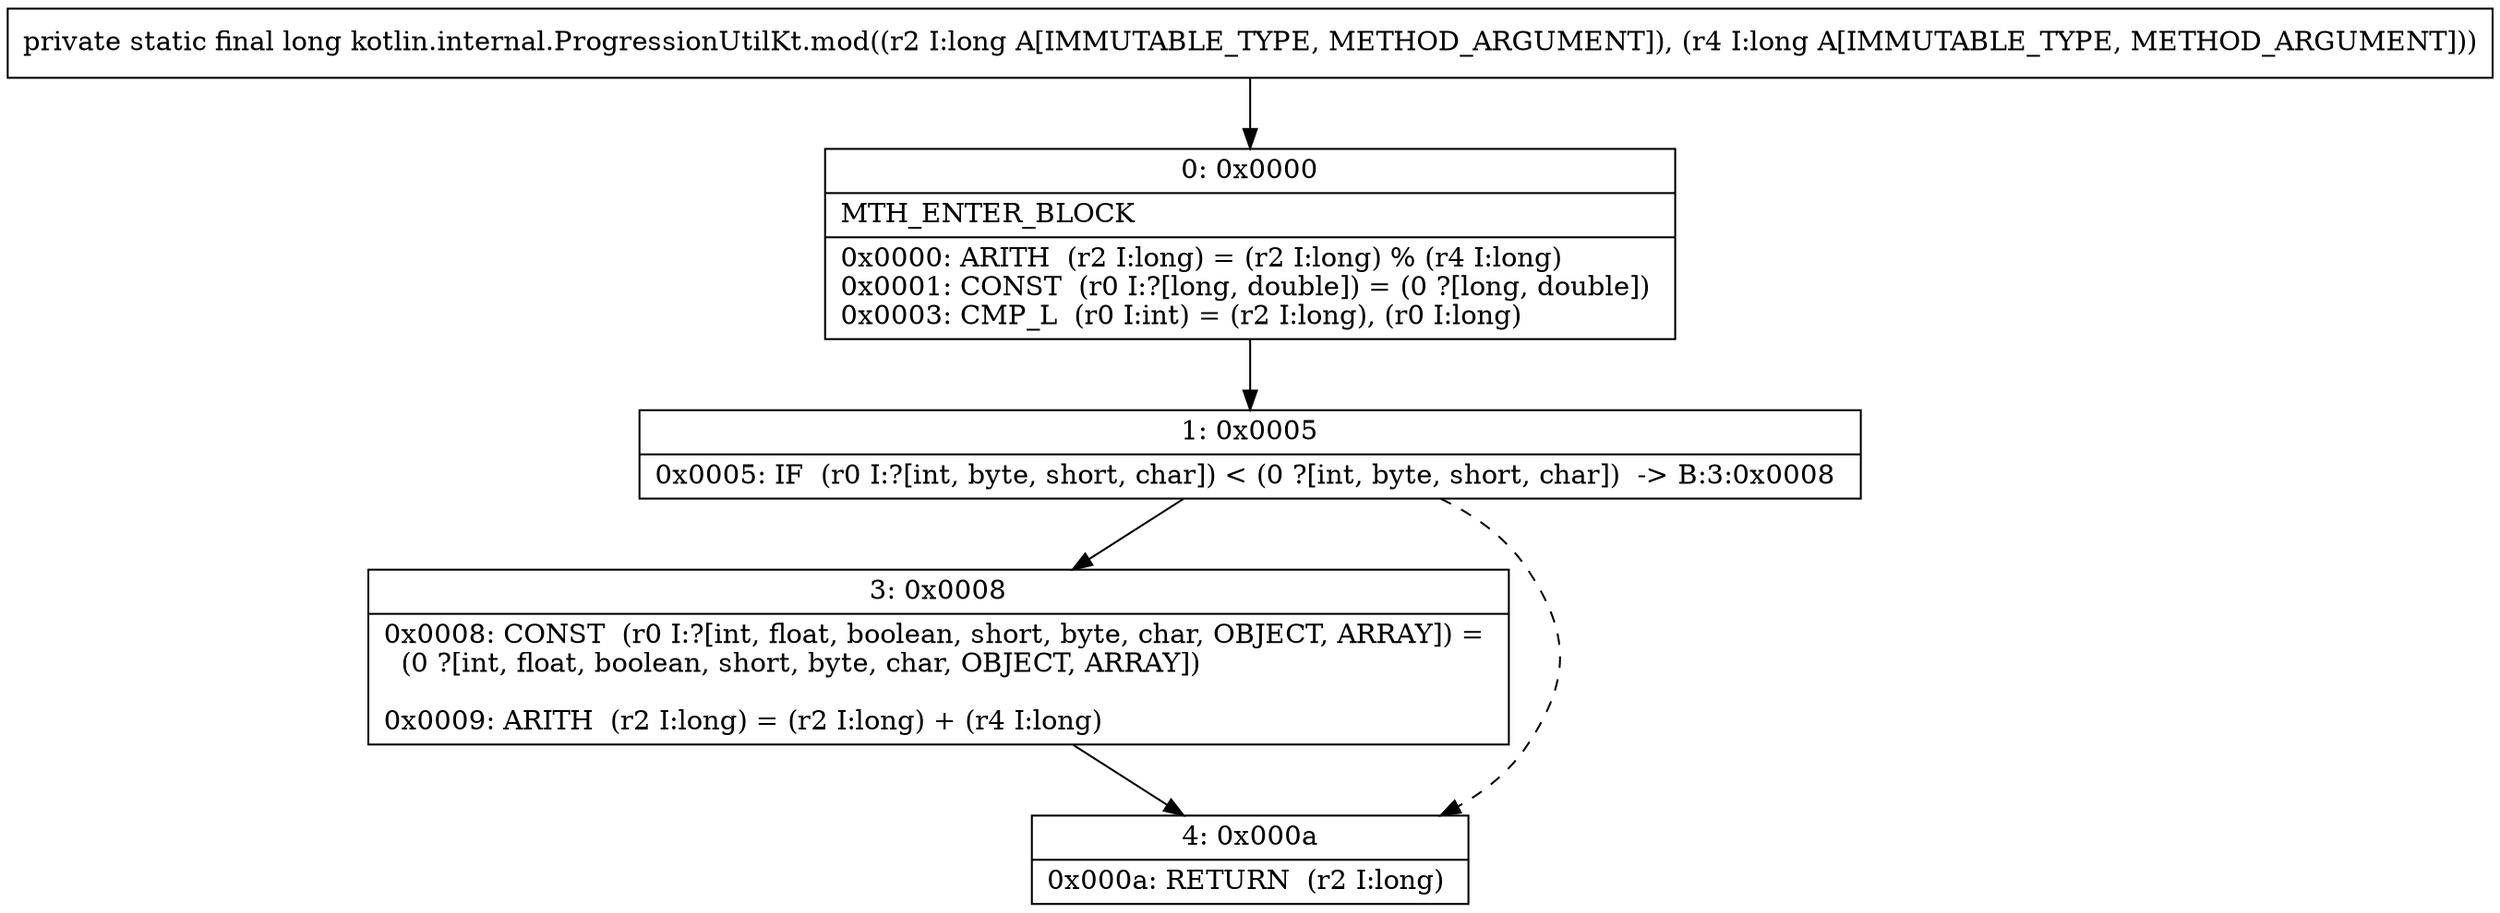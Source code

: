 digraph "CFG forkotlin.internal.ProgressionUtilKt.mod(JJ)J" {
Node_0 [shape=record,label="{0\:\ 0x0000|MTH_ENTER_BLOCK\l|0x0000: ARITH  (r2 I:long) = (r2 I:long) % (r4 I:long) \l0x0001: CONST  (r0 I:?[long, double]) = (0 ?[long, double]) \l0x0003: CMP_L  (r0 I:int) = (r2 I:long), (r0 I:long) \l}"];
Node_1 [shape=record,label="{1\:\ 0x0005|0x0005: IF  (r0 I:?[int, byte, short, char]) \< (0 ?[int, byte, short, char])  \-\> B:3:0x0008 \l}"];
Node_3 [shape=record,label="{3\:\ 0x0008|0x0008: CONST  (r0 I:?[int, float, boolean, short, byte, char, OBJECT, ARRAY]) = \l  (0 ?[int, float, boolean, short, byte, char, OBJECT, ARRAY])\l \l0x0009: ARITH  (r2 I:long) = (r2 I:long) + (r4 I:long) \l}"];
Node_4 [shape=record,label="{4\:\ 0x000a|0x000a: RETURN  (r2 I:long) \l}"];
MethodNode[shape=record,label="{private static final long kotlin.internal.ProgressionUtilKt.mod((r2 I:long A[IMMUTABLE_TYPE, METHOD_ARGUMENT]), (r4 I:long A[IMMUTABLE_TYPE, METHOD_ARGUMENT])) }"];
MethodNode -> Node_0;
Node_0 -> Node_1;
Node_1 -> Node_3;
Node_1 -> Node_4[style=dashed];
Node_3 -> Node_4;
}

